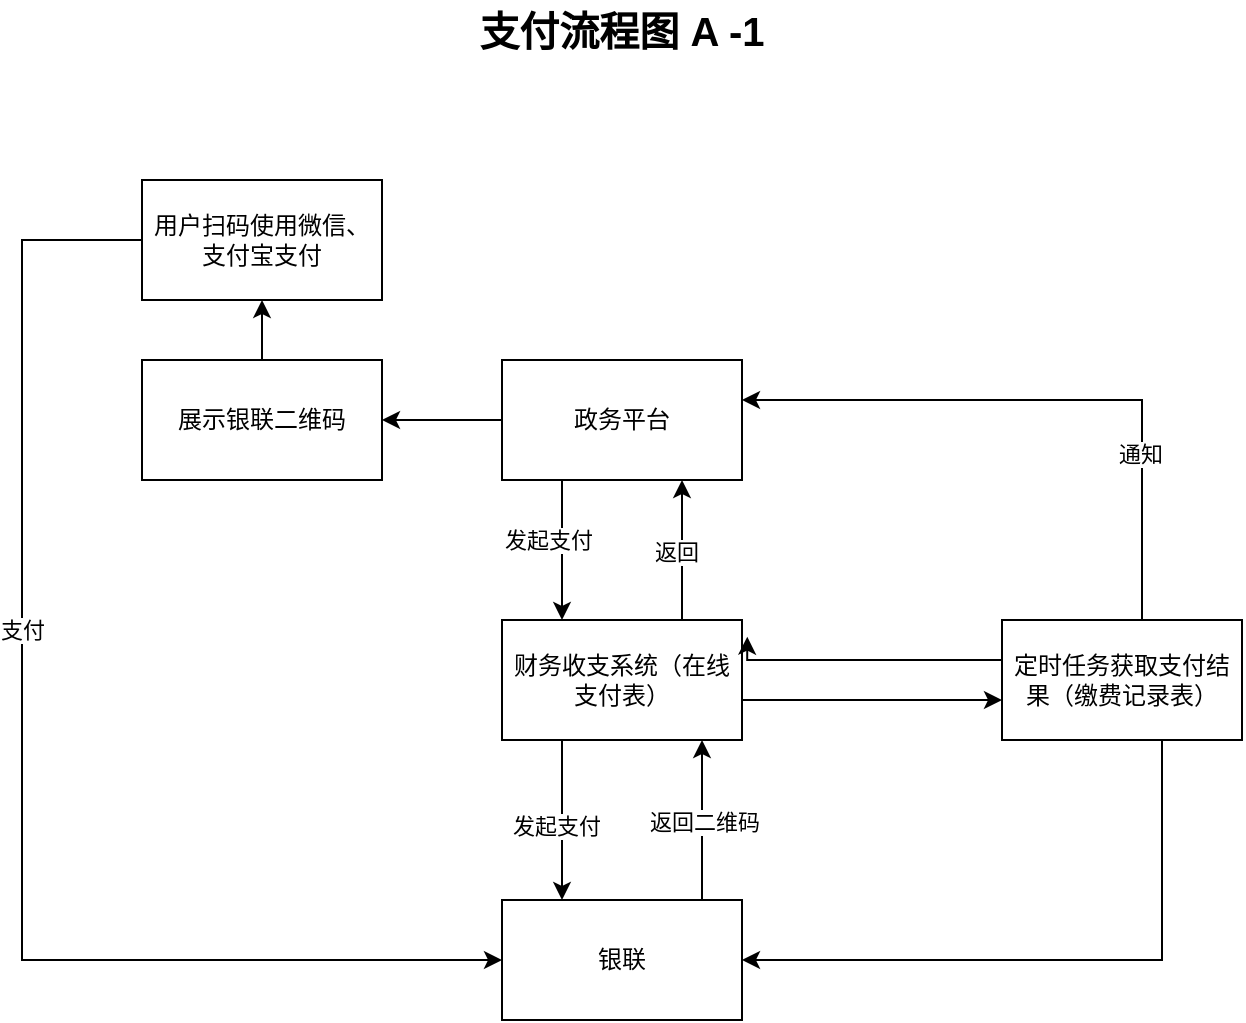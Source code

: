 <mxfile version="24.2.5" type="github">
  <diagram name="第 1 页" id="gC64RIAmAKdzleii_ZuX">
    <mxGraphModel dx="1434" dy="746" grid="1" gridSize="10" guides="1" tooltips="1" connect="1" arrows="1" fold="1" page="1" pageScale="1" pageWidth="827" pageHeight="1169" math="0" shadow="0">
      <root>
        <mxCell id="0" />
        <mxCell id="1" parent="0" />
        <mxCell id="hGduqSqF2w4iXzGVrDcJ-5" style="edgeStyle=orthogonalEdgeStyle;rounded=0;orthogonalLoop=1;jettySize=auto;html=1;" parent="1" source="hGduqSqF2w4iXzGVrDcJ-1" target="hGduqSqF2w4iXzGVrDcJ-3" edge="1">
          <mxGeometry relative="1" as="geometry">
            <Array as="points">
              <mxPoint x="360" y="410" />
              <mxPoint x="360" y="410" />
            </Array>
          </mxGeometry>
        </mxCell>
        <mxCell id="hGduqSqF2w4iXzGVrDcJ-6" value="发起支付" style="edgeLabel;html=1;align=center;verticalAlign=middle;resizable=0;points=[];" parent="hGduqSqF2w4iXzGVrDcJ-5" vertex="1" connectable="0">
          <mxGeometry x="-0.143" y="-7" relative="1" as="geometry">
            <mxPoint as="offset" />
          </mxGeometry>
        </mxCell>
        <mxCell id="hGduqSqF2w4iXzGVrDcJ-21" style="edgeStyle=orthogonalEdgeStyle;rounded=0;orthogonalLoop=1;jettySize=auto;html=1;" parent="1" source="hGduqSqF2w4iXzGVrDcJ-1" target="hGduqSqF2w4iXzGVrDcJ-11" edge="1">
          <mxGeometry relative="1" as="geometry" />
        </mxCell>
        <mxCell id="hGduqSqF2w4iXzGVrDcJ-1" value="政务平台" style="rounded=0;whiteSpace=wrap;html=1;" parent="1" vertex="1">
          <mxGeometry x="330" y="300" width="120" height="60" as="geometry" />
        </mxCell>
        <mxCell id="hGduqSqF2w4iXzGVrDcJ-7" style="edgeStyle=orthogonalEdgeStyle;rounded=0;orthogonalLoop=1;jettySize=auto;html=1;" parent="1" source="hGduqSqF2w4iXzGVrDcJ-3" target="hGduqSqF2w4iXzGVrDcJ-4" edge="1">
          <mxGeometry relative="1" as="geometry">
            <Array as="points">
              <mxPoint x="360" y="550" />
              <mxPoint x="360" y="550" />
            </Array>
          </mxGeometry>
        </mxCell>
        <mxCell id="hGduqSqF2w4iXzGVrDcJ-8" value="发起支付" style="edgeLabel;html=1;align=center;verticalAlign=middle;resizable=0;points=[];" parent="hGduqSqF2w4iXzGVrDcJ-7" vertex="1" connectable="0">
          <mxGeometry x="0.075" y="-3" relative="1" as="geometry">
            <mxPoint as="offset" />
          </mxGeometry>
        </mxCell>
        <mxCell id="hGduqSqF2w4iXzGVrDcJ-16" style="edgeStyle=orthogonalEdgeStyle;rounded=0;orthogonalLoop=1;jettySize=auto;html=1;" parent="1" source="hGduqSqF2w4iXzGVrDcJ-3" target="hGduqSqF2w4iXzGVrDcJ-15" edge="1">
          <mxGeometry relative="1" as="geometry">
            <Array as="points">
              <mxPoint x="510" y="470" />
              <mxPoint x="510" y="470" />
            </Array>
          </mxGeometry>
        </mxCell>
        <mxCell id="hGduqSqF2w4iXzGVrDcJ-25" style="edgeStyle=orthogonalEdgeStyle;rounded=0;orthogonalLoop=1;jettySize=auto;html=1;entryX=0.75;entryY=1;entryDx=0;entryDy=0;" parent="1" source="hGduqSqF2w4iXzGVrDcJ-3" target="hGduqSqF2w4iXzGVrDcJ-1" edge="1">
          <mxGeometry relative="1" as="geometry">
            <Array as="points">
              <mxPoint x="420" y="410" />
              <mxPoint x="420" y="410" />
            </Array>
          </mxGeometry>
        </mxCell>
        <mxCell id="hGduqSqF2w4iXzGVrDcJ-26" value="返回" style="edgeLabel;html=1;align=center;verticalAlign=middle;resizable=0;points=[];" parent="hGduqSqF2w4iXzGVrDcJ-25" vertex="1" connectable="0">
          <mxGeometry x="-0.029" y="3" relative="1" as="geometry">
            <mxPoint as="offset" />
          </mxGeometry>
        </mxCell>
        <mxCell id="hGduqSqF2w4iXzGVrDcJ-3" value="财务收支系统（在线支付表）" style="rounded=0;whiteSpace=wrap;html=1;" parent="1" vertex="1">
          <mxGeometry x="330" y="430" width="120" height="60" as="geometry" />
        </mxCell>
        <mxCell id="hGduqSqF2w4iXzGVrDcJ-23" style="edgeStyle=orthogonalEdgeStyle;rounded=0;orthogonalLoop=1;jettySize=auto;html=1;" parent="1" source="hGduqSqF2w4iXzGVrDcJ-4" target="hGduqSqF2w4iXzGVrDcJ-3" edge="1">
          <mxGeometry relative="1" as="geometry">
            <Array as="points">
              <mxPoint x="430" y="520" />
              <mxPoint x="430" y="520" />
            </Array>
          </mxGeometry>
        </mxCell>
        <mxCell id="hGduqSqF2w4iXzGVrDcJ-24" value="返回二维码" style="edgeLabel;html=1;align=center;verticalAlign=middle;resizable=0;points=[];" parent="hGduqSqF2w4iXzGVrDcJ-23" vertex="1" connectable="0">
          <mxGeometry x="-0.025" y="-1" relative="1" as="geometry">
            <mxPoint as="offset" />
          </mxGeometry>
        </mxCell>
        <mxCell id="hGduqSqF2w4iXzGVrDcJ-4" value="银联" style="rounded=0;whiteSpace=wrap;html=1;" parent="1" vertex="1">
          <mxGeometry x="330" y="570" width="120" height="60" as="geometry" />
        </mxCell>
        <mxCell id="hGduqSqF2w4iXzGVrDcJ-22" style="edgeStyle=orthogonalEdgeStyle;rounded=0;orthogonalLoop=1;jettySize=auto;html=1;entryX=0.5;entryY=1;entryDx=0;entryDy=0;" parent="1" source="hGduqSqF2w4iXzGVrDcJ-11" target="hGduqSqF2w4iXzGVrDcJ-12" edge="1">
          <mxGeometry relative="1" as="geometry" />
        </mxCell>
        <mxCell id="hGduqSqF2w4iXzGVrDcJ-11" value="展示银联二维码" style="rounded=0;whiteSpace=wrap;html=1;" parent="1" vertex="1">
          <mxGeometry x="150" y="300" width="120" height="60" as="geometry" />
        </mxCell>
        <mxCell id="hGduqSqF2w4iXzGVrDcJ-28" style="edgeStyle=orthogonalEdgeStyle;rounded=0;orthogonalLoop=1;jettySize=auto;html=1;" parent="1" source="hGduqSqF2w4iXzGVrDcJ-12" target="hGduqSqF2w4iXzGVrDcJ-4" edge="1">
          <mxGeometry relative="1" as="geometry">
            <Array as="points">
              <mxPoint x="90" y="240" />
              <mxPoint x="90" y="600" />
            </Array>
          </mxGeometry>
        </mxCell>
        <mxCell id="hGduqSqF2w4iXzGVrDcJ-29" value="支付" style="edgeLabel;html=1;align=center;verticalAlign=middle;resizable=0;points=[];" parent="hGduqSqF2w4iXzGVrDcJ-28" vertex="1" connectable="0">
          <mxGeometry x="-0.227" relative="1" as="geometry">
            <mxPoint as="offset" />
          </mxGeometry>
        </mxCell>
        <mxCell id="hGduqSqF2w4iXzGVrDcJ-12" value="用户扫码使用微信、支付宝支付" style="rounded=0;whiteSpace=wrap;html=1;" parent="1" vertex="1">
          <mxGeometry x="150" y="210" width="120" height="60" as="geometry" />
        </mxCell>
        <mxCell id="hGduqSqF2w4iXzGVrDcJ-18" style="edgeStyle=orthogonalEdgeStyle;rounded=0;orthogonalLoop=1;jettySize=auto;html=1;" parent="1" source="hGduqSqF2w4iXzGVrDcJ-15" target="hGduqSqF2w4iXzGVrDcJ-4" edge="1">
          <mxGeometry relative="1" as="geometry">
            <mxPoint x="610" y="510" as="sourcePoint" />
            <mxPoint x="480" y="605" as="targetPoint" />
            <Array as="points">
              <mxPoint x="660" y="600" />
            </Array>
          </mxGeometry>
        </mxCell>
        <mxCell id="hGduqSqF2w4iXzGVrDcJ-19" style="edgeStyle=orthogonalEdgeStyle;rounded=0;orthogonalLoop=1;jettySize=auto;html=1;" parent="1" source="hGduqSqF2w4iXzGVrDcJ-15" edge="1">
          <mxGeometry relative="1" as="geometry">
            <mxPoint x="650" y="400" as="sourcePoint" />
            <mxPoint x="450" y="320" as="targetPoint" />
            <Array as="points">
              <mxPoint x="650" y="320" />
            </Array>
          </mxGeometry>
        </mxCell>
        <mxCell id="hGduqSqF2w4iXzGVrDcJ-20" value="通知" style="edgeLabel;html=1;align=center;verticalAlign=middle;resizable=0;points=[];" parent="hGduqSqF2w4iXzGVrDcJ-19" vertex="1" connectable="0">
          <mxGeometry x="-0.461" y="1" relative="1" as="geometry">
            <mxPoint as="offset" />
          </mxGeometry>
        </mxCell>
        <mxCell id="hGduqSqF2w4iXzGVrDcJ-15" value="定时任务获取支付结果（缴费记录表）" style="rounded=0;whiteSpace=wrap;html=1;" parent="1" vertex="1">
          <mxGeometry x="580" y="430" width="120" height="60" as="geometry" />
        </mxCell>
        <mxCell id="hGduqSqF2w4iXzGVrDcJ-27" value="支付流程图 A -1" style="text;html=1;align=center;verticalAlign=middle;whiteSpace=wrap;rounded=0;fontSize=20;fontStyle=1" parent="1" vertex="1">
          <mxGeometry x="245" y="120" width="290" height="30" as="geometry" />
        </mxCell>
        <mxCell id="hGduqSqF2w4iXzGVrDcJ-30" style="edgeStyle=orthogonalEdgeStyle;rounded=0;orthogonalLoop=1;jettySize=auto;html=1;entryX=1.022;entryY=0.139;entryDx=0;entryDy=0;entryPerimeter=0;" parent="1" source="hGduqSqF2w4iXzGVrDcJ-15" target="hGduqSqF2w4iXzGVrDcJ-3" edge="1">
          <mxGeometry relative="1" as="geometry">
            <Array as="points">
              <mxPoint x="453" y="450" />
            </Array>
          </mxGeometry>
        </mxCell>
      </root>
    </mxGraphModel>
  </diagram>
</mxfile>
